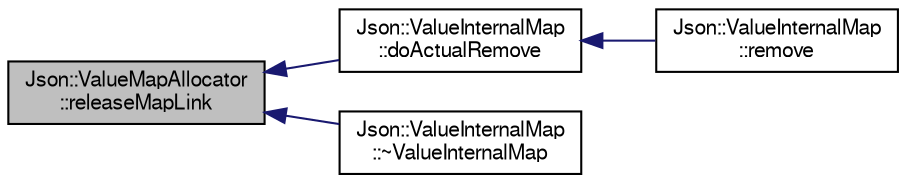 digraph "Json::ValueMapAllocator::releaseMapLink"
{
  edge [fontname="FreeSans",fontsize="10",labelfontname="FreeSans",labelfontsize="10"];
  node [fontname="FreeSans",fontsize="10",shape=record];
  rankdir="LR";
  Node1 [label="Json::ValueMapAllocator\l::releaseMapLink",height=0.2,width=0.4,color="black", fillcolor="grey75", style="filled" fontcolor="black"];
  Node1 -> Node2 [dir="back",color="midnightblue",fontsize="10",style="solid",fontname="FreeSans"];
  Node2 [label="Json::ValueInternalMap\l::doActualRemove",height=0.2,width=0.4,color="black", fillcolor="white", style="filled",URL="$class_json_1_1_value_internal_map.html#af297ce9542d365473cf162132b7978a1"];
  Node2 -> Node3 [dir="back",color="midnightblue",fontsize="10",style="solid",fontname="FreeSans"];
  Node3 [label="Json::ValueInternalMap\l::remove",height=0.2,width=0.4,color="black", fillcolor="white", style="filled",URL="$class_json_1_1_value_internal_map.html#aa7f5d3784f2ea54abfa9a6d8df45de5e"];
  Node1 -> Node4 [dir="back",color="midnightblue",fontsize="10",style="solid",fontname="FreeSans"];
  Node4 [label="Json::ValueInternalMap\l::~ValueInternalMap",height=0.2,width=0.4,color="black", fillcolor="white", style="filled",URL="$class_json_1_1_value_internal_map.html#a507129e4f6c0314aee988f89e133da78"];
}

